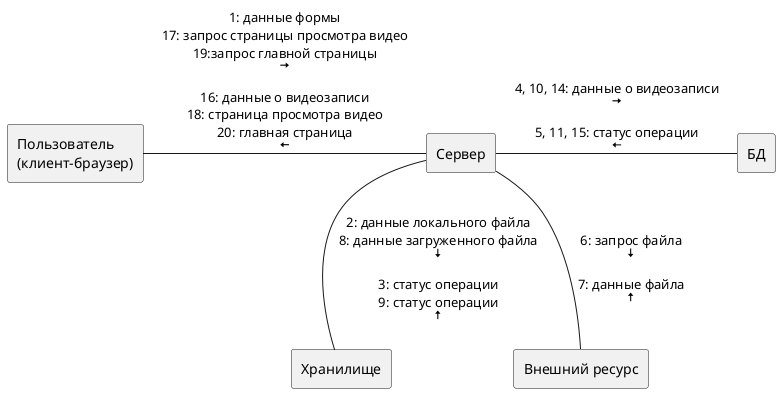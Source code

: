 @startuml

rectangle user as "Пользователь\n(клиент-браузер)"
rectangle server as "Сервер"
rectangle storage as "Хранилище"
rectangle ext as "Внешний ресурс"
rectangle db as "БД"

user - (server): "1: данные формы\n17: запрос страницы просмотра видео\n19:запрос главной страницы\n<&arrow-right>\n\n16: данные о видеозаписи\n18: страница просмотра видео\n20: главная страница\n<&arrow-left>"
server - db : "4, 10, 14: данные о видеозаписи\n<&arrow-right>\n\n5, 11, 15: статус операции\n<&arrow-left>"
(server) -- (storage) : "2: данные локального файла\n8: данные загруженного файла\n<&arrow-bottom>\n\n3: статус операции\n9: статус операции\n<&arrow-top>"
(server) -- (ext) : "6: запрос файла\n<&arrow-bottom>\n\n7: данные файла\n<&arrow-top>"


'Others arrows icons
'<&arrow-left>
'<&arrow-right>
'<&arrow-top>
'<&arrow-bottom>

@enduml